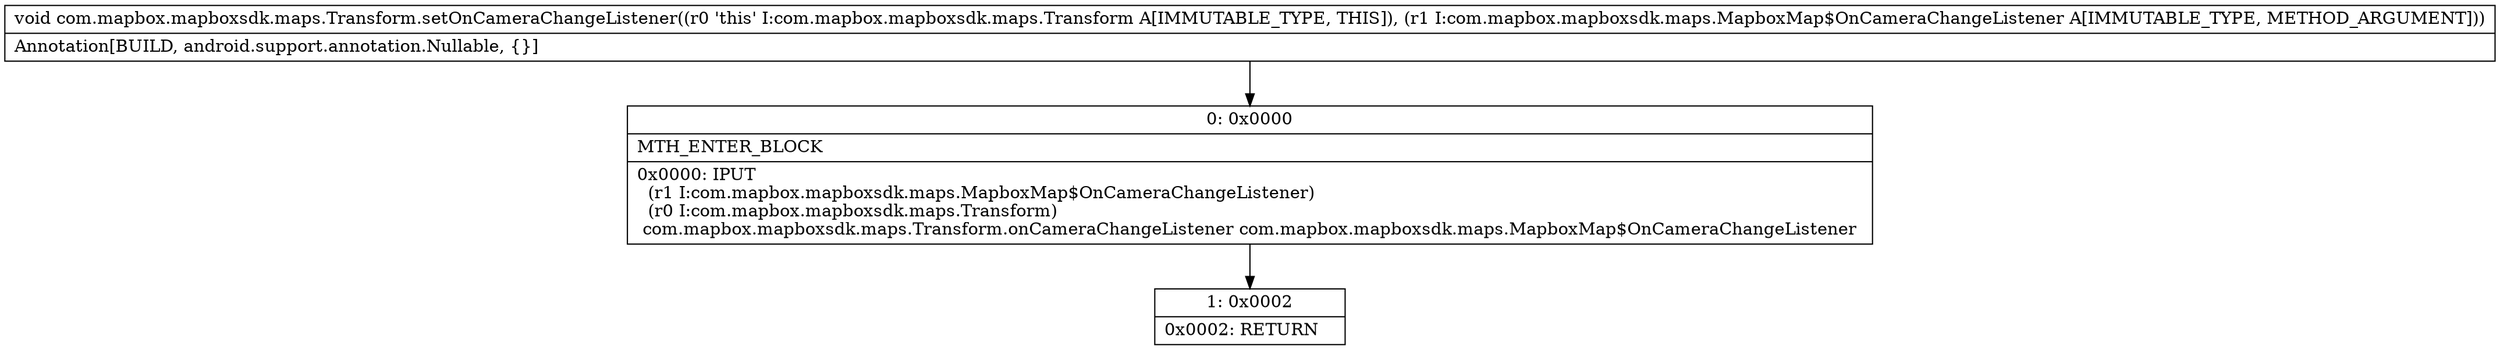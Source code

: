 digraph "CFG forcom.mapbox.mapboxsdk.maps.Transform.setOnCameraChangeListener(Lcom\/mapbox\/mapboxsdk\/maps\/MapboxMap$OnCameraChangeListener;)V" {
Node_0 [shape=record,label="{0\:\ 0x0000|MTH_ENTER_BLOCK\l|0x0000: IPUT  \l  (r1 I:com.mapbox.mapboxsdk.maps.MapboxMap$OnCameraChangeListener)\l  (r0 I:com.mapbox.mapboxsdk.maps.Transform)\l com.mapbox.mapboxsdk.maps.Transform.onCameraChangeListener com.mapbox.mapboxsdk.maps.MapboxMap$OnCameraChangeListener \l}"];
Node_1 [shape=record,label="{1\:\ 0x0002|0x0002: RETURN   \l}"];
MethodNode[shape=record,label="{void com.mapbox.mapboxsdk.maps.Transform.setOnCameraChangeListener((r0 'this' I:com.mapbox.mapboxsdk.maps.Transform A[IMMUTABLE_TYPE, THIS]), (r1 I:com.mapbox.mapboxsdk.maps.MapboxMap$OnCameraChangeListener A[IMMUTABLE_TYPE, METHOD_ARGUMENT]))  | Annotation[BUILD, android.support.annotation.Nullable, \{\}]\l}"];
MethodNode -> Node_0;
Node_0 -> Node_1;
}

